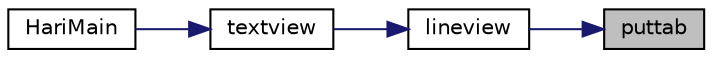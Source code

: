 digraph "puttab"
{
 // LATEX_PDF_SIZE
  edge [fontname="Helvetica",fontsize="10",labelfontname="Helvetica",labelfontsize="10"];
  node [fontname="Helvetica",fontsize="10",shape=record];
  rankdir="RL";
  Node1 [label="puttab",height=0.2,width=0.4,color="black", fillcolor="grey75", style="filled", fontcolor="black",tooltip=" "];
  Node1 -> Node2 [dir="back",color="midnightblue",fontsize="10",style="solid",fontname="Helvetica"];
  Node2 [label="lineview",height=0.2,width=0.4,color="black", fillcolor="white", style="filled",URL="$tview_8c.html#a6c56d48bc6780d78d31c05ebed51ac1e",tooltip=" "];
  Node2 -> Node3 [dir="back",color="midnightblue",fontsize="10",style="solid",fontname="Helvetica"];
  Node3 [label="textview",height=0.2,width=0.4,color="black", fillcolor="white", style="filled",URL="$tview_8c.html#a54a9ebd4dc8e09f17793c9b8930b95fe",tooltip=" "];
  Node3 -> Node4 [dir="back",color="midnightblue",fontsize="10",style="solid",fontname="Helvetica"];
  Node4 [label="HariMain",height=0.2,width=0.4,color="black", fillcolor="white", style="filled",URL="$tview_8c.html#a3bfd04b86eb41bd7301c75a3df6a89e0",tooltip=" "];
}
